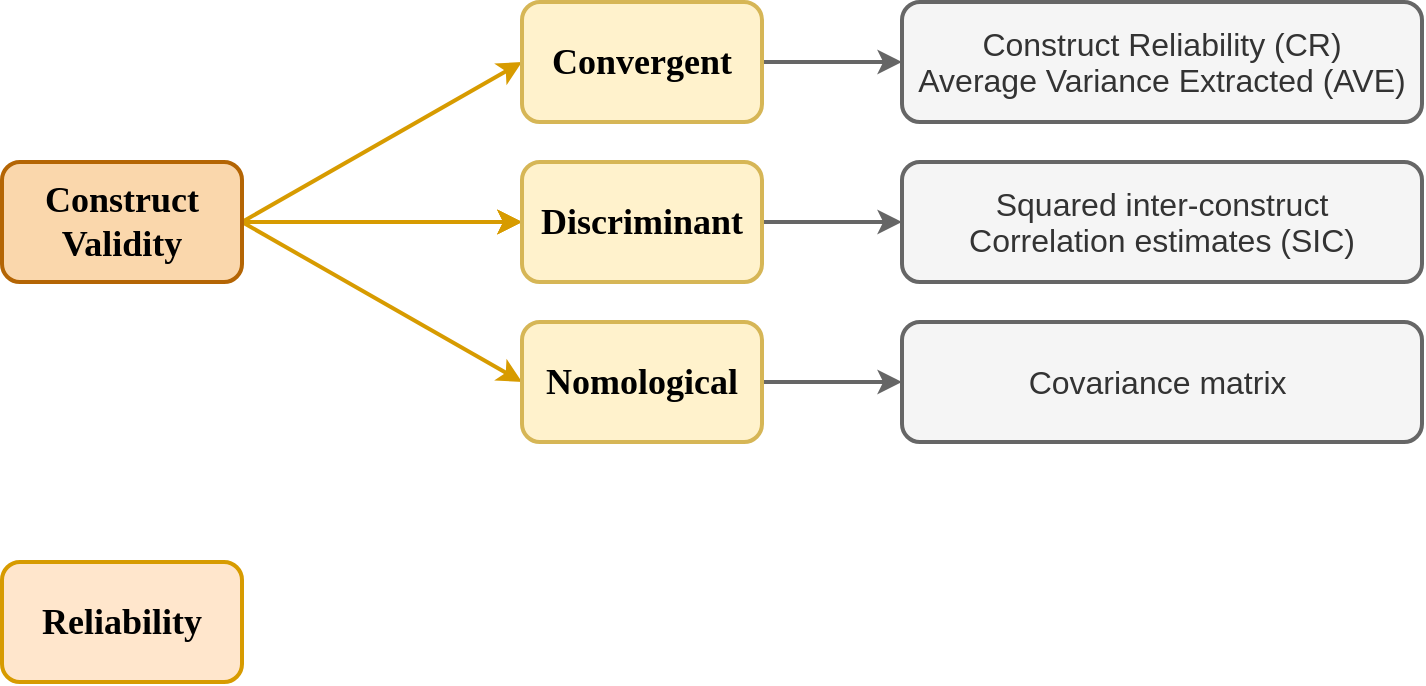 <mxfile version="24.7.14">
  <diagram name="Page-1" id="w3nEUvxMJf7GmxIXHxUg">
    <mxGraphModel dx="1026" dy="650" grid="1" gridSize="10" guides="1" tooltips="1" connect="1" arrows="1" fold="1" page="1" pageScale="1" pageWidth="827" pageHeight="1169" math="0" shadow="0">
      <root>
        <mxCell id="0" />
        <mxCell id="1" parent="0" />
        <mxCell id="nGJrXAePtixMJo7Ur1Bc-3" value="" style="rounded=0;orthogonalLoop=1;jettySize=auto;html=1;exitX=1;exitY=0.5;exitDx=0;exitDy=0;entryX=0;entryY=0.5;entryDx=0;entryDy=0;fontFamily=Times New Roman;fontStyle=1;fontSize=18;fillColor=#ffe6cc;strokeColor=#d79b00;strokeWidth=2;" edge="1" parent="1" source="nGJrXAePtixMJo7Ur1Bc-1" target="nGJrXAePtixMJo7Ur1Bc-2">
          <mxGeometry relative="1" as="geometry" />
        </mxCell>
        <mxCell id="nGJrXAePtixMJo7Ur1Bc-5" value="" style="edgeStyle=orthogonalEdgeStyle;rounded=0;orthogonalLoop=1;jettySize=auto;html=1;fontFamily=Times New Roman;fontStyle=1;fontSize=18;fillColor=#ffe6cc;strokeColor=#d79b00;strokeWidth=2;" edge="1" parent="1" source="nGJrXAePtixMJo7Ur1Bc-1" target="nGJrXAePtixMJo7Ur1Bc-4">
          <mxGeometry relative="1" as="geometry" />
        </mxCell>
        <mxCell id="nGJrXAePtixMJo7Ur1Bc-6" value="" style="edgeStyle=orthogonalEdgeStyle;rounded=0;orthogonalLoop=1;jettySize=auto;html=1;fontFamily=Times New Roman;fontStyle=1;fontSize=18;fillColor=#ffe6cc;strokeColor=#d79b00;strokeWidth=2;" edge="1" parent="1" source="nGJrXAePtixMJo7Ur1Bc-1" target="nGJrXAePtixMJo7Ur1Bc-4">
          <mxGeometry relative="1" as="geometry" />
        </mxCell>
        <mxCell id="nGJrXAePtixMJo7Ur1Bc-8" value="" style="edgeStyle=orthogonalEdgeStyle;rounded=0;orthogonalLoop=1;jettySize=auto;html=1;fontFamily=Times New Roman;fontStyle=1;fontSize=18;fillColor=#ffe6cc;strokeColor=#d79b00;strokeWidth=2;" edge="1" parent="1" source="nGJrXAePtixMJo7Ur1Bc-1" target="nGJrXAePtixMJo7Ur1Bc-4">
          <mxGeometry relative="1" as="geometry" />
        </mxCell>
        <mxCell id="nGJrXAePtixMJo7Ur1Bc-10" value="" style="rounded=0;orthogonalLoop=1;jettySize=auto;html=1;exitX=1;exitY=0.5;exitDx=0;exitDy=0;entryX=0;entryY=0.5;entryDx=0;entryDy=0;fontFamily=Times New Roman;fontStyle=1;fontSize=18;fillColor=#ffe6cc;strokeColor=#d79b00;strokeWidth=2;" edge="1" parent="1" source="nGJrXAePtixMJo7Ur1Bc-1" target="nGJrXAePtixMJo7Ur1Bc-9">
          <mxGeometry relative="1" as="geometry" />
        </mxCell>
        <mxCell id="nGJrXAePtixMJo7Ur1Bc-1" value="Construct&lt;br style=&quot;font-size: 18px;&quot;&gt;Validity" style="rounded=1;whiteSpace=wrap;html=1;fontFamily=Times New Roman;fontStyle=1;fontSize=18;fillColor=#fad7ac;strokeColor=#b46504;strokeWidth=2;" vertex="1" parent="1">
          <mxGeometry x="60" y="160" width="120" height="60" as="geometry" />
        </mxCell>
        <mxCell id="nGJrXAePtixMJo7Ur1Bc-15" value="" style="edgeStyle=orthogonalEdgeStyle;rounded=0;orthogonalLoop=1;jettySize=auto;html=1;fillColor=#f5f5f5;strokeColor=#666666;strokeWidth=2;" edge="1" parent="1" source="nGJrXAePtixMJo7Ur1Bc-2" target="nGJrXAePtixMJo7Ur1Bc-14">
          <mxGeometry relative="1" as="geometry" />
        </mxCell>
        <mxCell id="nGJrXAePtixMJo7Ur1Bc-2" value="Convergent" style="whiteSpace=wrap;html=1;rounded=1;fontFamily=Times New Roman;fontStyle=1;fontSize=18;fillColor=#fff2cc;strokeColor=#d6b656;strokeWidth=2;" vertex="1" parent="1">
          <mxGeometry x="320" y="80" width="120" height="60" as="geometry" />
        </mxCell>
        <mxCell id="nGJrXAePtixMJo7Ur1Bc-17" value="" style="edgeStyle=orthogonalEdgeStyle;rounded=0;orthogonalLoop=1;jettySize=auto;html=1;fillColor=#f5f5f5;strokeColor=#666666;strokeWidth=2;" edge="1" parent="1" source="nGJrXAePtixMJo7Ur1Bc-4" target="nGJrXAePtixMJo7Ur1Bc-16">
          <mxGeometry relative="1" as="geometry" />
        </mxCell>
        <mxCell id="nGJrXAePtixMJo7Ur1Bc-4" value="&lt;p style=&quot;margin: 0px; font-variant-numeric: normal; font-variant-east-asian: normal; font-variant-alternates: normal; font-size-adjust: none; font-kerning: auto; font-optical-sizing: auto; font-feature-settings: normal; font-variation-settings: normal; font-variant-position: normal; font-stretch: normal; font-size: 18px; line-height: normal; text-align: start;&quot; class=&quot;p1&quot;&gt;&lt;span style=&quot;font-size: 18px;&quot;&gt;Discriminant&lt;/span&gt;&lt;/p&gt;" style="whiteSpace=wrap;html=1;rounded=1;fontFamily=Times New Roman;fontStyle=1;fontSize=18;fillColor=#fff2cc;strokeColor=#d6b656;strokeWidth=2;" vertex="1" parent="1">
          <mxGeometry x="320" y="160" width="120" height="60" as="geometry" />
        </mxCell>
        <mxCell id="nGJrXAePtixMJo7Ur1Bc-19" value="" style="edgeStyle=orthogonalEdgeStyle;rounded=0;orthogonalLoop=1;jettySize=auto;html=1;fillColor=#f5f5f5;strokeColor=#666666;strokeWidth=2;" edge="1" parent="1" source="nGJrXAePtixMJo7Ur1Bc-9" target="nGJrXAePtixMJo7Ur1Bc-18">
          <mxGeometry relative="1" as="geometry" />
        </mxCell>
        <mxCell id="nGJrXAePtixMJo7Ur1Bc-9" value="&lt;p style=&quot;margin: 0px; font-variant-numeric: normal; font-variant-east-asian: normal; font-variant-alternates: normal; font-size-adjust: none; font-kerning: auto; font-optical-sizing: auto; font-feature-settings: normal; font-variation-settings: normal; font-variant-position: normal; font-stretch: normal; font-size: 18px; line-height: normal; text-align: start;&quot; class=&quot;p1&quot;&gt;&lt;span style=&quot;font-size: 18px;&quot;&gt;Nomological&lt;/span&gt;&lt;/p&gt;" style="whiteSpace=wrap;html=1;rounded=1;fontFamily=Times New Roman;fontStyle=1;fontSize=18;fillColor=#fff2cc;strokeColor=#d6b656;strokeWidth=2;" vertex="1" parent="1">
          <mxGeometry x="320" y="240" width="120" height="60" as="geometry" />
        </mxCell>
        <mxCell id="nGJrXAePtixMJo7Ur1Bc-13" value="Reliability" style="rounded=1;whiteSpace=wrap;html=1;fontFamily=Times New Roman;fontStyle=1;fontSize=18;fillColor=#ffe6cc;strokeColor=#d79b00;strokeWidth=2;" vertex="1" parent="1">
          <mxGeometry x="60" y="360" width="120" height="60" as="geometry" />
        </mxCell>
        <mxCell id="nGJrXAePtixMJo7Ur1Bc-14" value="&lt;p class=&quot;p1&quot; style=&quot;margin: 0px; font-variant-numeric: normal; font-variant-east-asian: normal; font-variant-alternates: normal; font-size-adjust: none; font-kerning: auto; font-optical-sizing: auto; font-feature-settings: normal; font-variation-settings: normal; font-variant-position: normal; font-stretch: normal; font-size: 16px; line-height: normal; font-family: Helvetica;&quot;&gt;&lt;span style=&quot;font-size: 16px;&quot;&gt;Construct Reliability (CR)&lt;br style=&quot;font-size: 16px;&quot;&gt;&lt;/span&gt;&lt;/p&gt;&lt;p class=&quot;p1&quot; style=&quot;margin: 0px; font-variant-numeric: normal; font-variant-east-asian: normal; font-variant-alternates: normal; font-size-adjust: none; font-kerning: auto; font-optical-sizing: auto; font-feature-settings: normal; font-variation-settings: normal; font-variant-position: normal; font-stretch: normal; font-size: 16px; line-height: normal; font-family: Helvetica;&quot;&gt;&lt;span style=&quot;font-size: 16px;&quot;&gt;Average Variance&amp;nbsp;&lt;/span&gt;&lt;span style=&quot;background-color: initial; font-size: 16px;&quot;&gt;Extracted (AVE)&lt;/span&gt;&lt;/p&gt;" style="whiteSpace=wrap;html=1;fontSize=16;fontFamily=Times New Roman;fillColor=#f5f5f5;strokeColor=#666666;rounded=1;fontStyle=0;strokeWidth=2;align=center;fontColor=#333333;" vertex="1" parent="1">
          <mxGeometry x="510" y="80" width="260" height="60" as="geometry" />
        </mxCell>
        <mxCell id="nGJrXAePtixMJo7Ur1Bc-16" value="&lt;p style=&quot;margin: 0px; font-variant-numeric: normal; font-variant-east-asian: normal; font-variant-alternates: normal; font-size-adjust: none; font-kerning: auto; font-optical-sizing: auto; font-feature-settings: normal; font-variation-settings: normal; font-variant-position: normal; font-weight: 400; font-stretch: normal; font-size: 16px; line-height: normal; font-family: Helvetica;&quot; class=&quot;p1&quot;&gt;&lt;span style=&quot;font-size: 16px;&quot;&gt;Squared inter-construct Correlation&amp;nbsp;&lt;/span&gt;&lt;span style=&quot;background-color: initial; font-size: 16px;&quot;&gt;estimates (SIC)&lt;/span&gt;&lt;/p&gt;" style="whiteSpace=wrap;html=1;fontSize=16;fontFamily=Times New Roman;fillColor=#f5f5f5;strokeColor=#666666;rounded=1;fontStyle=1;strokeWidth=2;align=center;fontColor=#333333;" vertex="1" parent="1">
          <mxGeometry x="510" y="160" width="260" height="60" as="geometry" />
        </mxCell>
        <mxCell id="nGJrXAePtixMJo7Ur1Bc-18" value="&lt;p style=&quot;margin: 0px; font-variant-numeric: normal; font-variant-east-asian: normal; font-variant-alternates: normal; font-size-adjust: none; font-kerning: auto; font-optical-sizing: auto; font-feature-settings: normal; font-variation-settings: normal; font-variant-position: normal; font-weight: 400; font-stretch: normal; font-size: 16px; line-height: normal; font-family: Helvetica;&quot; class=&quot;p1&quot;&gt;&lt;span style=&quot;font-size: 16px;&quot;&gt;Covariance matrix&amp;nbsp;&lt;/span&gt;&lt;/p&gt;" style="whiteSpace=wrap;html=1;fontSize=16;fontFamily=Times New Roman;fillColor=#f5f5f5;strokeColor=#666666;rounded=1;fontStyle=1;strokeWidth=2;align=center;fontColor=#333333;" vertex="1" parent="1">
          <mxGeometry x="510" y="240" width="260" height="60" as="geometry" />
        </mxCell>
      </root>
    </mxGraphModel>
  </diagram>
</mxfile>
